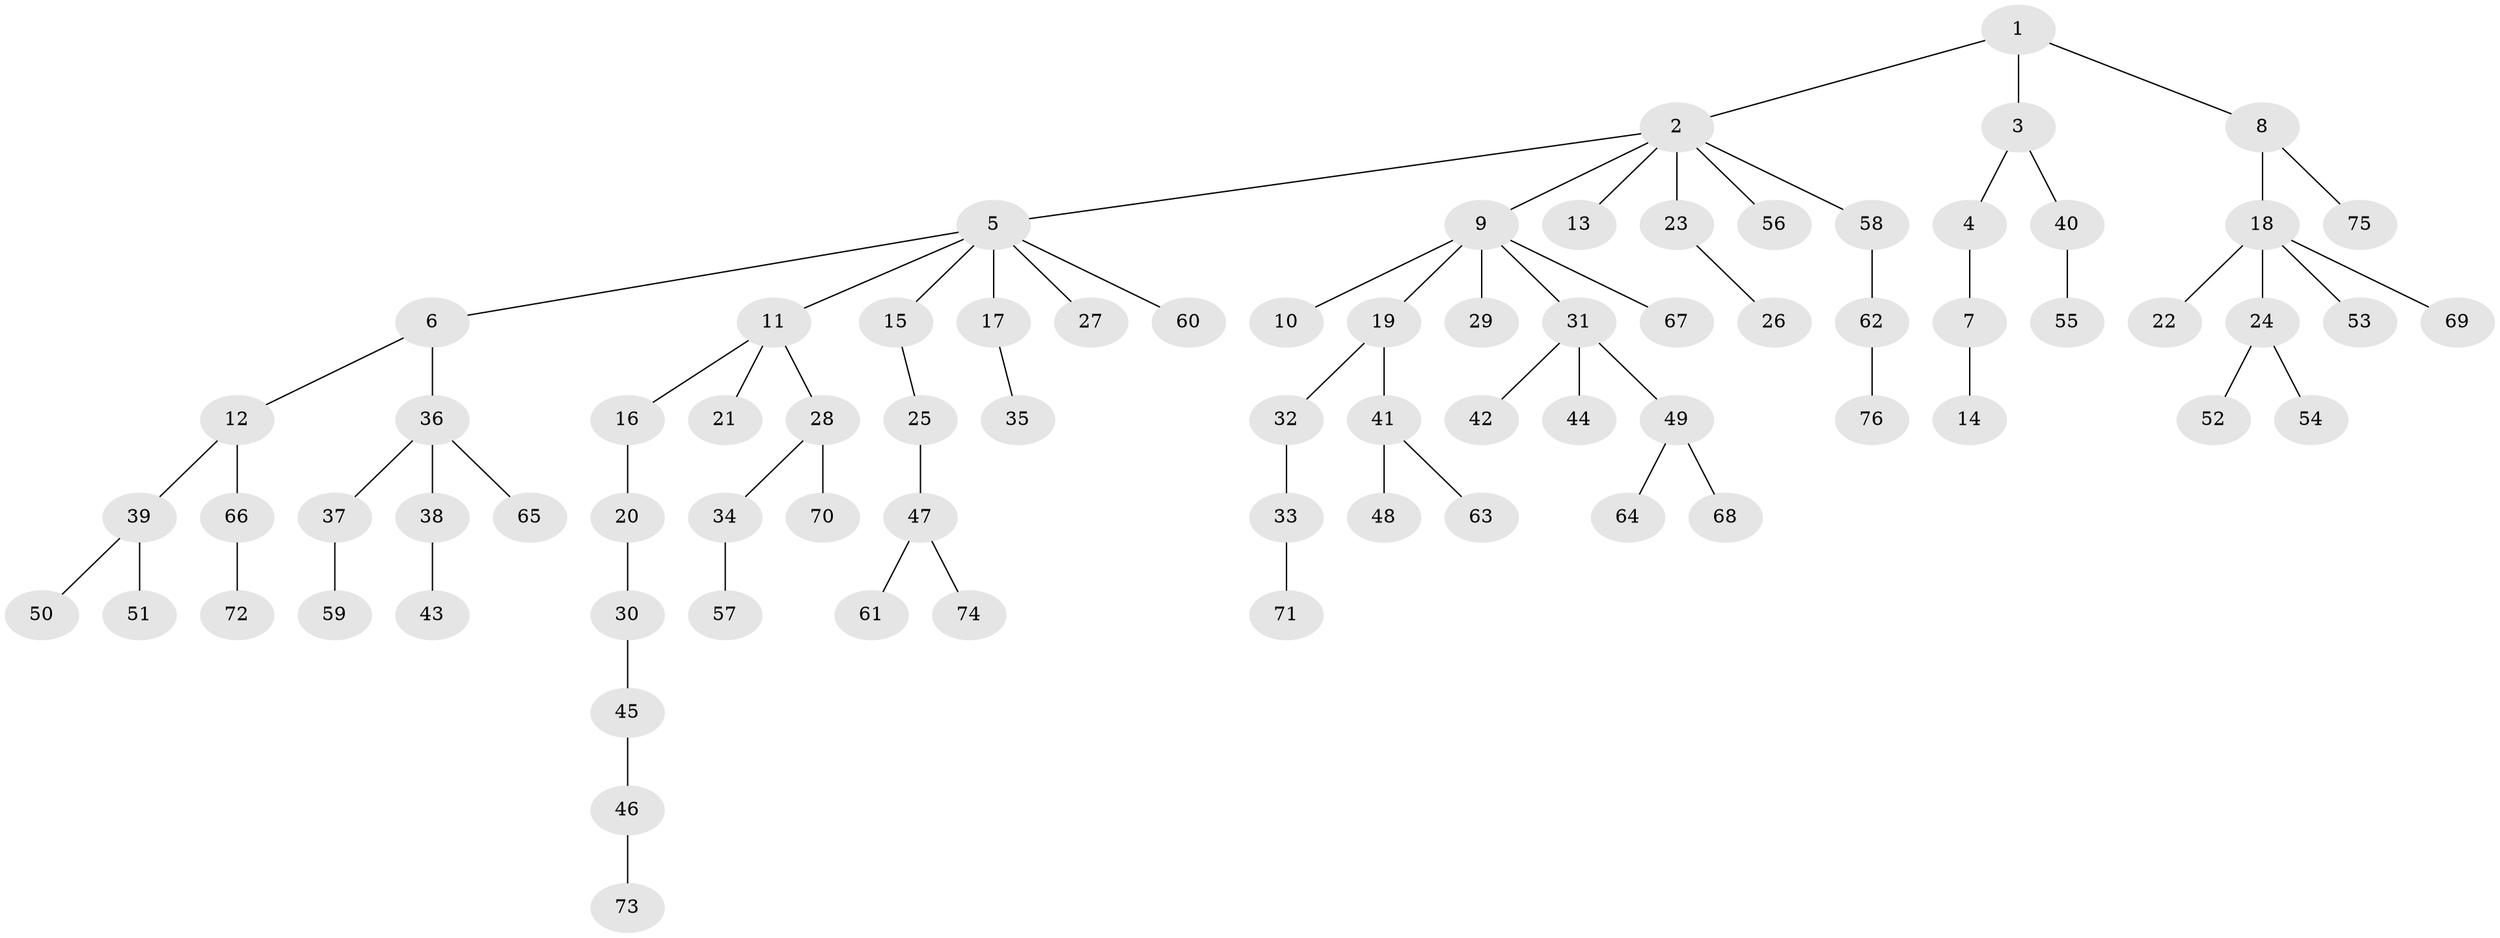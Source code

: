 // original degree distribution, {3: 0.18518518518518517, 8: 0.009259259259259259, 2: 0.14814814814814814, 7: 0.018518518518518517, 4: 0.05555555555555555, 1: 0.5555555555555556, 6: 0.009259259259259259, 5: 0.018518518518518517}
// Generated by graph-tools (version 1.1) at 2025/51/03/04/25 22:51:58]
// undirected, 76 vertices, 75 edges
graph export_dot {
  node [color=gray90,style=filled];
  1;
  2;
  3;
  4;
  5;
  6;
  7;
  8;
  9;
  10;
  11;
  12;
  13;
  14;
  15;
  16;
  17;
  18;
  19;
  20;
  21;
  22;
  23;
  24;
  25;
  26;
  27;
  28;
  29;
  30;
  31;
  32;
  33;
  34;
  35;
  36;
  37;
  38;
  39;
  40;
  41;
  42;
  43;
  44;
  45;
  46;
  47;
  48;
  49;
  50;
  51;
  52;
  53;
  54;
  55;
  56;
  57;
  58;
  59;
  60;
  61;
  62;
  63;
  64;
  65;
  66;
  67;
  68;
  69;
  70;
  71;
  72;
  73;
  74;
  75;
  76;
  1 -- 2 [weight=1.0];
  1 -- 3 [weight=1.0];
  1 -- 8 [weight=1.0];
  2 -- 5 [weight=1.0];
  2 -- 9 [weight=1.0];
  2 -- 13 [weight=1.0];
  2 -- 23 [weight=1.0];
  2 -- 56 [weight=1.0];
  2 -- 58 [weight=1.0];
  3 -- 4 [weight=1.0];
  3 -- 40 [weight=1.0];
  4 -- 7 [weight=1.0];
  5 -- 6 [weight=1.0];
  5 -- 11 [weight=1.0];
  5 -- 15 [weight=1.0];
  5 -- 17 [weight=1.0];
  5 -- 27 [weight=1.0];
  5 -- 60 [weight=1.0];
  6 -- 12 [weight=1.0];
  6 -- 36 [weight=1.0];
  7 -- 14 [weight=1.0];
  8 -- 18 [weight=1.0];
  8 -- 75 [weight=1.0];
  9 -- 10 [weight=1.0];
  9 -- 19 [weight=1.0];
  9 -- 29 [weight=1.0];
  9 -- 31 [weight=1.0];
  9 -- 67 [weight=1.0];
  11 -- 16 [weight=1.0];
  11 -- 21 [weight=1.0];
  11 -- 28 [weight=1.0];
  12 -- 39 [weight=1.0];
  12 -- 66 [weight=1.0];
  15 -- 25 [weight=1.0];
  16 -- 20 [weight=1.0];
  17 -- 35 [weight=1.0];
  18 -- 22 [weight=1.0];
  18 -- 24 [weight=1.0];
  18 -- 53 [weight=1.0];
  18 -- 69 [weight=1.0];
  19 -- 32 [weight=1.0];
  19 -- 41 [weight=1.0];
  20 -- 30 [weight=1.0];
  23 -- 26 [weight=1.0];
  24 -- 52 [weight=1.0];
  24 -- 54 [weight=1.0];
  25 -- 47 [weight=1.0];
  28 -- 34 [weight=1.0];
  28 -- 70 [weight=1.0];
  30 -- 45 [weight=1.0];
  31 -- 42 [weight=1.0];
  31 -- 44 [weight=1.0];
  31 -- 49 [weight=1.0];
  32 -- 33 [weight=1.0];
  33 -- 71 [weight=1.0];
  34 -- 57 [weight=1.0];
  36 -- 37 [weight=1.0];
  36 -- 38 [weight=1.0];
  36 -- 65 [weight=1.0];
  37 -- 59 [weight=1.0];
  38 -- 43 [weight=1.0];
  39 -- 50 [weight=1.0];
  39 -- 51 [weight=1.0];
  40 -- 55 [weight=1.0];
  41 -- 48 [weight=1.0];
  41 -- 63 [weight=1.0];
  45 -- 46 [weight=1.0];
  46 -- 73 [weight=1.0];
  47 -- 61 [weight=1.0];
  47 -- 74 [weight=1.0];
  49 -- 64 [weight=1.0];
  49 -- 68 [weight=1.0];
  58 -- 62 [weight=1.0];
  62 -- 76 [weight=1.0];
  66 -- 72 [weight=1.0];
}
